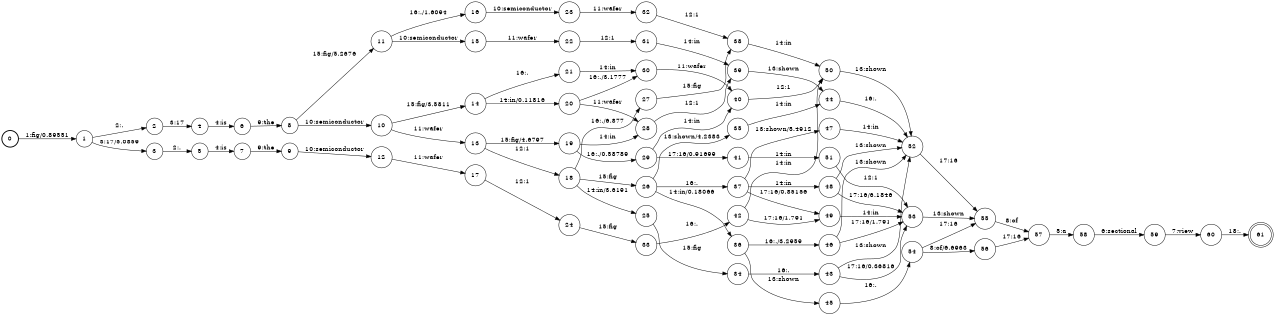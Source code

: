 digraph FST {
rankdir = LR;
size = "8.5,11";
label = "";
center = 1;
orientation = Portrait;
ranksep = "0.4";
nodesep = "0.25";
0 [label = "0", shape = circle, style = bold, fontsize = 14]
	0 -> 1 [label = "1:fig/0.89551", fontsize = 14];
1 [label = "1", shape = circle, style = solid, fontsize = 14]
	1 -> 2 [label = "2:.", fontsize = 14];
	1 -> 3 [label = "3:17/5.0859", fontsize = 14];
2 [label = "2", shape = circle, style = solid, fontsize = 14]
	2 -> 4 [label = "3:17", fontsize = 14];
3 [label = "3", shape = circle, style = solid, fontsize = 14]
	3 -> 5 [label = "2:.", fontsize = 14];
4 [label = "4", shape = circle, style = solid, fontsize = 14]
	4 -> 6 [label = "4:is", fontsize = 14];
5 [label = "5", shape = circle, style = solid, fontsize = 14]
	5 -> 7 [label = "4:is", fontsize = 14];
6 [label = "6", shape = circle, style = solid, fontsize = 14]
	6 -> 8 [label = "9:the", fontsize = 14];
7 [label = "7", shape = circle, style = solid, fontsize = 14]
	7 -> 9 [label = "9:the", fontsize = 14];
8 [label = "8", shape = circle, style = solid, fontsize = 14]
	8 -> 11 [label = "15:fig/5.2676", fontsize = 14];
	8 -> 10 [label = "10:semiconductor", fontsize = 14];
9 [label = "9", shape = circle, style = solid, fontsize = 14]
	9 -> 12 [label = "10:semiconductor", fontsize = 14];
10 [label = "10", shape = circle, style = solid, fontsize = 14]
	10 -> 14 [label = "15:fig/3.5811", fontsize = 14];
	10 -> 13 [label = "11:wafer", fontsize = 14];
11 [label = "11", shape = circle, style = solid, fontsize = 14]
	11 -> 16 [label = "16:./1.6094", fontsize = 14];
	11 -> 15 [label = "10:semiconductor", fontsize = 14];
12 [label = "12", shape = circle, style = solid, fontsize = 14]
	12 -> 17 [label = "11:wafer", fontsize = 14];
13 [label = "13", shape = circle, style = solid, fontsize = 14]
	13 -> 19 [label = "15:fig/4.6797", fontsize = 14];
	13 -> 18 [label = "12:1", fontsize = 14];
14 [label = "14", shape = circle, style = solid, fontsize = 14]
	14 -> 21 [label = "16:.", fontsize = 14];
	14 -> 20 [label = "14:in/0.11816", fontsize = 14];
15 [label = "15", shape = circle, style = solid, fontsize = 14]
	15 -> 22 [label = "11:wafer", fontsize = 14];
16 [label = "16", shape = circle, style = solid, fontsize = 14]
	16 -> 23 [label = "10:semiconductor", fontsize = 14];
17 [label = "17", shape = circle, style = solid, fontsize = 14]
	17 -> 24 [label = "12:1", fontsize = 14];
18 [label = "18", shape = circle, style = solid, fontsize = 14]
	18 -> 26 [label = "15:fig", fontsize = 14];
	18 -> 27 [label = "16:./6.877", fontsize = 14];
	18 -> 25 [label = "14:in/3.6191", fontsize = 14];
19 [label = "19", shape = circle, style = solid, fontsize = 14]
	19 -> 29 [label = "16:./0.58789", fontsize = 14];
	19 -> 28 [label = "14:in", fontsize = 14];
20 [label = "20", shape = circle, style = solid, fontsize = 14]
	20 -> 30 [label = "16:./3.1777", fontsize = 14];
	20 -> 28 [label = "11:wafer", fontsize = 14];
21 [label = "21", shape = circle, style = solid, fontsize = 14]
	21 -> 30 [label = "14:in", fontsize = 14];
22 [label = "22", shape = circle, style = solid, fontsize = 14]
	22 -> 31 [label = "12:1", fontsize = 14];
23 [label = "23", shape = circle, style = solid, fontsize = 14]
	23 -> 32 [label = "11:wafer", fontsize = 14];
24 [label = "24", shape = circle, style = solid, fontsize = 14]
	24 -> 33 [label = "15:fig", fontsize = 14];
25 [label = "25", shape = circle, style = solid, fontsize = 14]
	25 -> 34 [label = "15:fig", fontsize = 14];
26 [label = "26", shape = circle, style = solid, fontsize = 14]
	26 -> 37 [label = "16:.", fontsize = 14];
	26 -> 35 [label = "13:shown/4.2383", fontsize = 14];
	26 -> 36 [label = "14:in/0.18066", fontsize = 14];
27 [label = "27", shape = circle, style = solid, fontsize = 14]
	27 -> 38 [label = "15:fig", fontsize = 14];
28 [label = "28", shape = circle, style = solid, fontsize = 14]
	28 -> 39 [label = "12:1", fontsize = 14];
29 [label = "29", shape = circle, style = solid, fontsize = 14]
	29 -> 40 [label = "14:in", fontsize = 14];
	29 -> 41 [label = "17:16/0.91699", fontsize = 14];
30 [label = "30", shape = circle, style = solid, fontsize = 14]
	30 -> 40 [label = "11:wafer", fontsize = 14];
31 [label = "31", shape = circle, style = solid, fontsize = 14]
	31 -> 39 [label = "14:in", fontsize = 14];
32 [label = "32", shape = circle, style = solid, fontsize = 14]
	32 -> 38 [label = "12:1", fontsize = 14];
33 [label = "33", shape = circle, style = solid, fontsize = 14]
	33 -> 42 [label = "16:.", fontsize = 14];
34 [label = "34", shape = circle, style = solid, fontsize = 14]
	34 -> 43 [label = "16:.", fontsize = 14];
35 [label = "35", shape = circle, style = solid, fontsize = 14]
	35 -> 44 [label = "14:in", fontsize = 14];
36 [label = "36", shape = circle, style = solid, fontsize = 14]
	36 -> 46 [label = "16:./3.2959", fontsize = 14];
	36 -> 45 [label = "13:shown", fontsize = 14];
37 [label = "37", shape = circle, style = solid, fontsize = 14]
	37 -> 47 [label = "13:shown/5.4912", fontsize = 14];
	37 -> 48 [label = "14:in", fontsize = 14];
	37 -> 49 [label = "17:16/0.85156", fontsize = 14];
38 [label = "38", shape = circle, style = solid, fontsize = 14]
	38 -> 50 [label = "14:in", fontsize = 14];
39 [label = "39", shape = circle, style = solid, fontsize = 14]
	39 -> 44 [label = "13:shown", fontsize = 14];
40 [label = "40", shape = circle, style = solid, fontsize = 14]
	40 -> 50 [label = "12:1", fontsize = 14];
41 [label = "41", shape = circle, style = solid, fontsize = 14]
	41 -> 51 [label = "14:in", fontsize = 14];
42 [label = "42", shape = circle, style = solid, fontsize = 14]
	42 -> 50 [label = "14:in", fontsize = 14];
	42 -> 49 [label = "17:16/1.791", fontsize = 14];
43 [label = "43", shape = circle, style = solid, fontsize = 14]
	43 -> 52 [label = "13:shown", fontsize = 14];
	43 -> 53 [label = "17:16/0.36816", fontsize = 14];
44 [label = "44", shape = circle, style = solid, fontsize = 14]
	44 -> 52 [label = "16:.", fontsize = 14];
45 [label = "45", shape = circle, style = solid, fontsize = 14]
	45 -> 54 [label = "16:.", fontsize = 14];
46 [label = "46", shape = circle, style = solid, fontsize = 14]
	46 -> 52 [label = "13:shown", fontsize = 14];
	46 -> 53 [label = "17:16/1.791", fontsize = 14];
47 [label = "47", shape = circle, style = solid, fontsize = 14]
	47 -> 52 [label = "14:in", fontsize = 14];
48 [label = "48", shape = circle, style = solid, fontsize = 14]
	48 -> 52 [label = "13:shown", fontsize = 14];
	48 -> 53 [label = "17:16/6.1846", fontsize = 14];
49 [label = "49", shape = circle, style = solid, fontsize = 14]
	49 -> 53 [label = "14:in", fontsize = 14];
50 [label = "50", shape = circle, style = solid, fontsize = 14]
	50 -> 52 [label = "13:shown", fontsize = 14];
51 [label = "51", shape = circle, style = solid, fontsize = 14]
	51 -> 53 [label = "12:1", fontsize = 14];
52 [label = "52", shape = circle, style = solid, fontsize = 14]
	52 -> 55 [label = "17:16", fontsize = 14];
53 [label = "53", shape = circle, style = solid, fontsize = 14]
	53 -> 55 [label = "13:shown", fontsize = 14];
54 [label = "54", shape = circle, style = solid, fontsize = 14]
	54 -> 56 [label = "8:of/6.6963", fontsize = 14];
	54 -> 55 [label = "17:16", fontsize = 14];
55 [label = "55", shape = circle, style = solid, fontsize = 14]
	55 -> 57 [label = "8:of", fontsize = 14];
56 [label = "56", shape = circle, style = solid, fontsize = 14]
	56 -> 57 [label = "17:16", fontsize = 14];
57 [label = "57", shape = circle, style = solid, fontsize = 14]
	57 -> 58 [label = "5:a", fontsize = 14];
58 [label = "58", shape = circle, style = solid, fontsize = 14]
	58 -> 59 [label = "6:sectional", fontsize = 14];
59 [label = "59", shape = circle, style = solid, fontsize = 14]
	59 -> 60 [label = "7:view", fontsize = 14];
60 [label = "60", shape = circle, style = solid, fontsize = 14]
	60 -> 61 [label = "18:.", fontsize = 14];
61 [label = "61", shape = doublecircle, style = solid, fontsize = 14]
}
